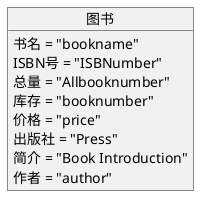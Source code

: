 @startuml
object 图书 {
	 	书名 = "bookname"
	 	ISBN号 = "ISBNumber"
	 	总量 = "Allbooknumber"
	 	库存 = "booknumber"
	 	价格 = "price"
	 	出版社 = "Press"
	 	简介 = "Book Introduction"
	 	作者 = "author"
}

@enduml